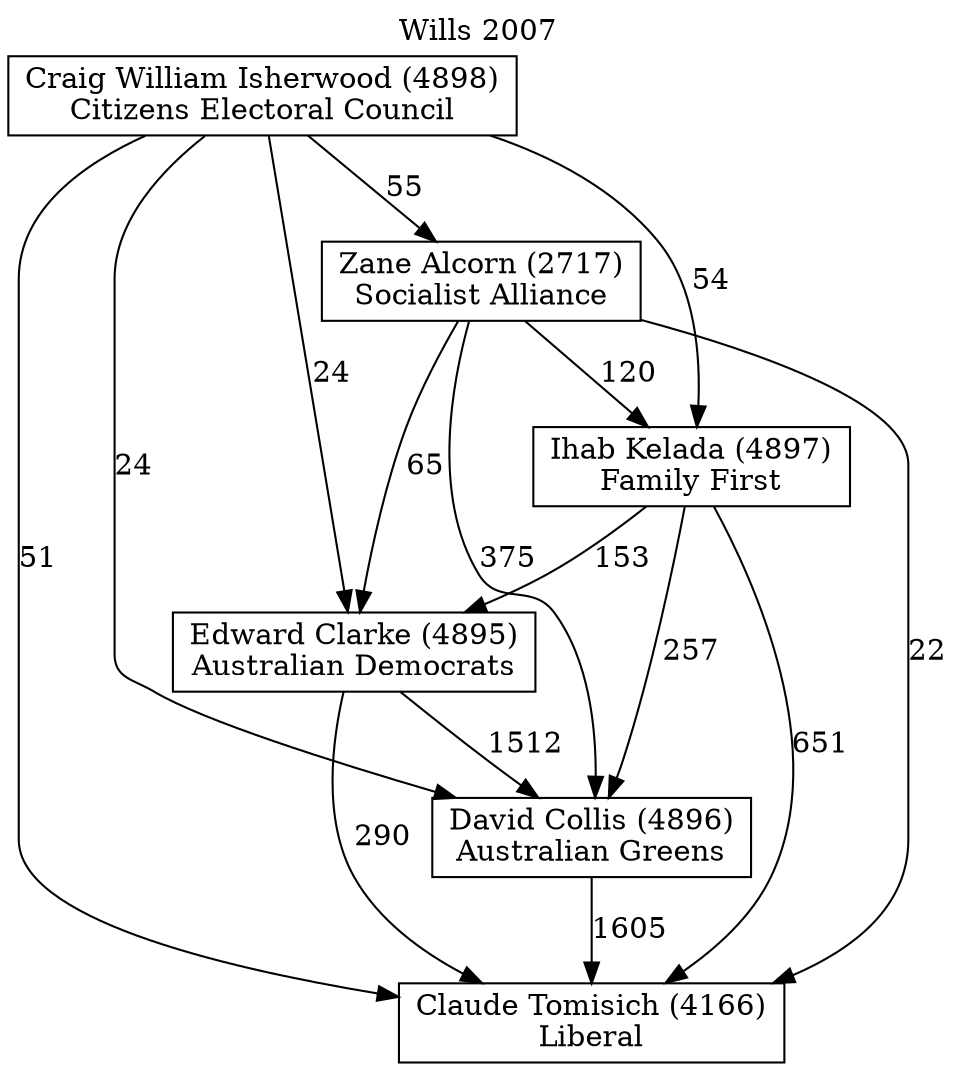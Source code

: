 // House preference flow
digraph "Claude Tomisich (4166)_Wills_2007" {
	graph [label="Wills 2007" labelloc=t mclimit=2]
	node [shape=box]
	"Claude Tomisich (4166)" [label="Claude Tomisich (4166)
Liberal"]
	"David Collis (4896)" [label="David Collis (4896)
Australian Greens"]
	"Edward Clarke (4895)" [label="Edward Clarke (4895)
Australian Democrats"]
	"Ihab Kelada (4897)" [label="Ihab Kelada (4897)
Family First"]
	"Zane Alcorn (2717)" [label="Zane Alcorn (2717)
Socialist Alliance"]
	"Craig William Isherwood (4898)" [label="Craig William Isherwood (4898)
Citizens Electoral Council"]
	"David Collis (4896)" -> "Claude Tomisich (4166)" [label=1605]
	"Edward Clarke (4895)" -> "David Collis (4896)" [label=1512]
	"Ihab Kelada (4897)" -> "Edward Clarke (4895)" [label=153]
	"Zane Alcorn (2717)" -> "Ihab Kelada (4897)" [label=120]
	"Craig William Isherwood (4898)" -> "Zane Alcorn (2717)" [label=55]
	"Edward Clarke (4895)" -> "Claude Tomisich (4166)" [label=290]
	"Ihab Kelada (4897)" -> "Claude Tomisich (4166)" [label=651]
	"Zane Alcorn (2717)" -> "Claude Tomisich (4166)" [label=22]
	"Craig William Isherwood (4898)" -> "Claude Tomisich (4166)" [label=51]
	"Craig William Isherwood (4898)" -> "Ihab Kelada (4897)" [label=54]
	"Zane Alcorn (2717)" -> "Edward Clarke (4895)" [label=65]
	"Craig William Isherwood (4898)" -> "Edward Clarke (4895)" [label=24]
	"Ihab Kelada (4897)" -> "David Collis (4896)" [label=257]
	"Zane Alcorn (2717)" -> "David Collis (4896)" [label=375]
	"Craig William Isherwood (4898)" -> "David Collis (4896)" [label=24]
}

